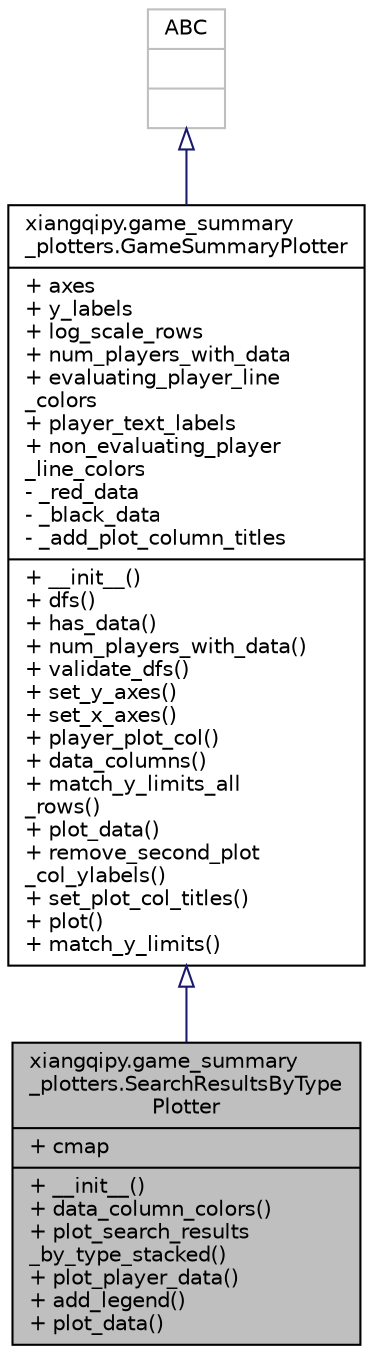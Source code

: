 digraph "xiangqipy.game_summary_plotters.SearchResultsByTypePlotter"
{
 // LATEX_PDF_SIZE
  edge [fontname="Helvetica",fontsize="10",labelfontname="Helvetica",labelfontsize="10"];
  node [fontname="Helvetica",fontsize="10",shape=record];
  Node1 [label="{xiangqipy.game_summary\l_plotters.SearchResultsByType\lPlotter\n|+ cmap\l|+ __init__()\l+ data_column_colors()\l+ plot_search_results\l_by_type_stacked()\l+ plot_player_data()\l+ add_legend()\l+ plot_data()\l}",height=0.2,width=0.4,color="black", fillcolor="grey75", style="filled", fontcolor="black",tooltip="Implements GameSummaryPlotter, and produces stacked plots of Minimax search result counts grouped by ..."];
  Node2 -> Node1 [dir="back",color="midnightblue",fontsize="10",style="solid",arrowtail="onormal",fontname="Helvetica"];
  Node2 [label="{xiangqipy.game_summary\l_plotters.GameSummaryPlotter\n|+ axes\l+ y_labels\l+ log_scale_rows\l+ num_players_with_data\l+ evaluating_player_line\l_colors\l+ player_text_labels\l+ non_evaluating_player\l_line_colors\l- _red_data\l- _black_data\l- _add_plot_column_titles\l|+ __init__()\l+ dfs()\l+ has_data()\l+ num_players_with_data()\l+ validate_dfs()\l+ set_y_axes()\l+ set_x_axes()\l+ player_plot_col()\l+ data_columns()\l+ match_y_limits_all\l_rows()\l+ plot_data()\l+ remove_second_plot\l_col_ylabels()\l+ set_plot_col_titles()\l+ plot()\l+ match_y_limits()\l}",height=0.2,width=0.4,color="black", fillcolor="white", style="filled",URL="$classxiangqipy_1_1game__summary__plotters_1_1GameSummaryPlotter.html",tooltip="Abstract base class for plotting data stored in pandas dataframes (one df for each player) to a numpy..."];
  Node3 -> Node2 [dir="back",color="midnightblue",fontsize="10",style="solid",arrowtail="onormal",fontname="Helvetica"];
  Node3 [label="{ABC\n||}",height=0.2,width=0.4,color="grey75", fillcolor="white", style="filled",tooltip=" "];
}
